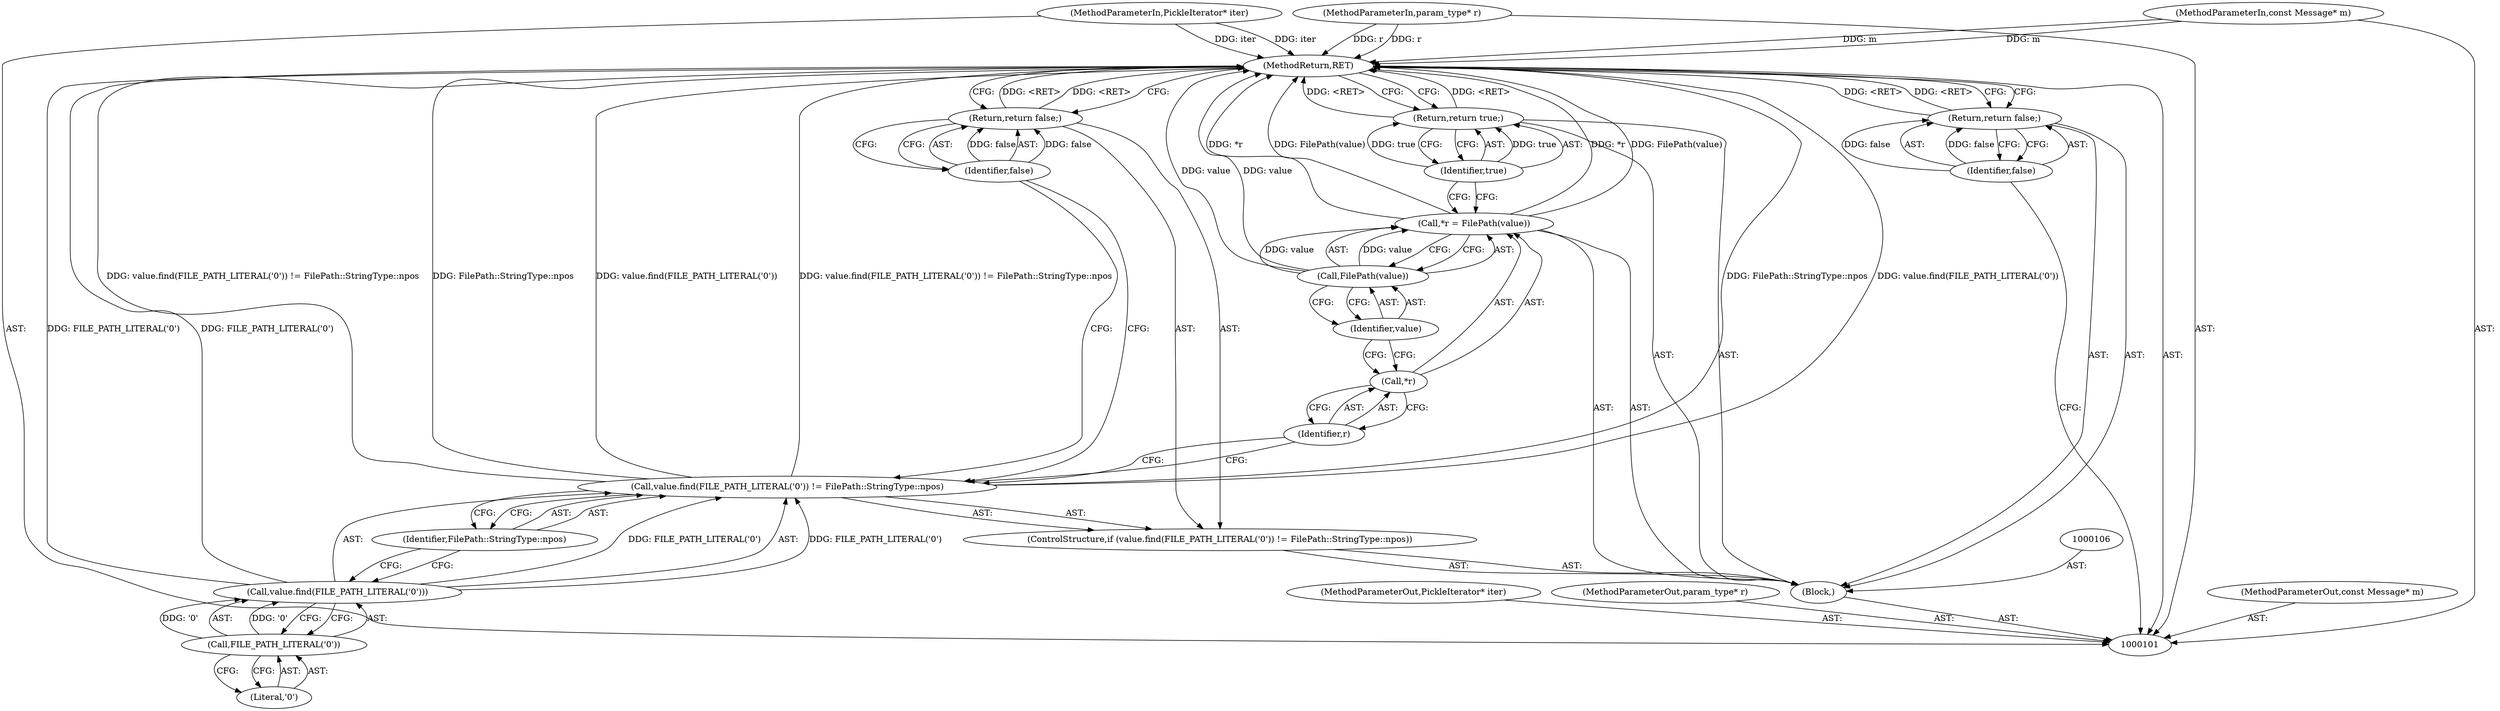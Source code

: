digraph "0_Chrome_10cbaf017570ba6454174c55b844647aa6a9b3b4" {
"1000124" [label="(MethodReturn,RET)"];
"1000102" [label="(MethodParameterIn,const Message* m)"];
"1000160" [label="(MethodParameterOut,const Message* m)"];
"1000121" [label="(Identifier,value)"];
"1000117" [label="(Call,*r = FilePath(value))"];
"1000118" [label="(Call,*r)"];
"1000119" [label="(Identifier,r)"];
"1000120" [label="(Call,FilePath(value))"];
"1000123" [label="(Identifier,true)"];
"1000122" [label="(Return,return true;)"];
"1000103" [label="(MethodParameterIn,PickleIterator* iter)"];
"1000161" [label="(MethodParameterOut,PickleIterator* iter)"];
"1000104" [label="(MethodParameterIn,param_type* r)"];
"1000162" [label="(MethodParameterOut,param_type* r)"];
"1000105" [label="(Block,)"];
"1000108" [label="(Identifier,false)"];
"1000107" [label="(Return,return false;)"];
"1000112" [label="(Call,FILE_PATH_LITERAL('\0'))"];
"1000109" [label="(ControlStructure,if (value.find(FILE_PATH_LITERAL('\0')) != FilePath::StringType::npos))"];
"1000113" [label="(Literal,'\0')"];
"1000114" [label="(Identifier,FilePath::StringType::npos)"];
"1000110" [label="(Call,value.find(FILE_PATH_LITERAL('\0')) != FilePath::StringType::npos)"];
"1000111" [label="(Call,value.find(FILE_PATH_LITERAL('\0')))"];
"1000116" [label="(Identifier,false)"];
"1000115" [label="(Return,return false;)"];
"1000124" -> "1000101"  [label="AST: "];
"1000124" -> "1000107"  [label="CFG: "];
"1000124" -> "1000115"  [label="CFG: "];
"1000124" -> "1000122"  [label="CFG: "];
"1000122" -> "1000124"  [label="DDG: <RET>"];
"1000104" -> "1000124"  [label="DDG: r"];
"1000110" -> "1000124"  [label="DDG: FilePath::StringType::npos"];
"1000110" -> "1000124"  [label="DDG: value.find(FILE_PATH_LITERAL('\0'))"];
"1000110" -> "1000124"  [label="DDG: value.find(FILE_PATH_LITERAL('\0')) != FilePath::StringType::npos"];
"1000103" -> "1000124"  [label="DDG: iter"];
"1000120" -> "1000124"  [label="DDG: value"];
"1000117" -> "1000124"  [label="DDG: *r"];
"1000117" -> "1000124"  [label="DDG: FilePath(value)"];
"1000102" -> "1000124"  [label="DDG: m"];
"1000111" -> "1000124"  [label="DDG: FILE_PATH_LITERAL('\0')"];
"1000115" -> "1000124"  [label="DDG: <RET>"];
"1000107" -> "1000124"  [label="DDG: <RET>"];
"1000102" -> "1000101"  [label="AST: "];
"1000102" -> "1000124"  [label="DDG: m"];
"1000160" -> "1000101"  [label="AST: "];
"1000121" -> "1000120"  [label="AST: "];
"1000121" -> "1000118"  [label="CFG: "];
"1000120" -> "1000121"  [label="CFG: "];
"1000117" -> "1000105"  [label="AST: "];
"1000117" -> "1000120"  [label="CFG: "];
"1000118" -> "1000117"  [label="AST: "];
"1000120" -> "1000117"  [label="AST: "];
"1000123" -> "1000117"  [label="CFG: "];
"1000117" -> "1000124"  [label="DDG: *r"];
"1000117" -> "1000124"  [label="DDG: FilePath(value)"];
"1000120" -> "1000117"  [label="DDG: value"];
"1000118" -> "1000117"  [label="AST: "];
"1000118" -> "1000119"  [label="CFG: "];
"1000119" -> "1000118"  [label="AST: "];
"1000121" -> "1000118"  [label="CFG: "];
"1000119" -> "1000118"  [label="AST: "];
"1000119" -> "1000110"  [label="CFG: "];
"1000118" -> "1000119"  [label="CFG: "];
"1000120" -> "1000117"  [label="AST: "];
"1000120" -> "1000121"  [label="CFG: "];
"1000121" -> "1000120"  [label="AST: "];
"1000117" -> "1000120"  [label="CFG: "];
"1000120" -> "1000124"  [label="DDG: value"];
"1000120" -> "1000117"  [label="DDG: value"];
"1000123" -> "1000122"  [label="AST: "];
"1000123" -> "1000117"  [label="CFG: "];
"1000122" -> "1000123"  [label="CFG: "];
"1000123" -> "1000122"  [label="DDG: true"];
"1000122" -> "1000105"  [label="AST: "];
"1000122" -> "1000123"  [label="CFG: "];
"1000123" -> "1000122"  [label="AST: "];
"1000124" -> "1000122"  [label="CFG: "];
"1000122" -> "1000124"  [label="DDG: <RET>"];
"1000123" -> "1000122"  [label="DDG: true"];
"1000103" -> "1000101"  [label="AST: "];
"1000103" -> "1000124"  [label="DDG: iter"];
"1000161" -> "1000101"  [label="AST: "];
"1000104" -> "1000101"  [label="AST: "];
"1000104" -> "1000124"  [label="DDG: r"];
"1000162" -> "1000101"  [label="AST: "];
"1000105" -> "1000101"  [label="AST: "];
"1000106" -> "1000105"  [label="AST: "];
"1000107" -> "1000105"  [label="AST: "];
"1000109" -> "1000105"  [label="AST: "];
"1000117" -> "1000105"  [label="AST: "];
"1000122" -> "1000105"  [label="AST: "];
"1000108" -> "1000107"  [label="AST: "];
"1000108" -> "1000101"  [label="CFG: "];
"1000107" -> "1000108"  [label="CFG: "];
"1000108" -> "1000107"  [label="DDG: false"];
"1000107" -> "1000105"  [label="AST: "];
"1000107" -> "1000108"  [label="CFG: "];
"1000108" -> "1000107"  [label="AST: "];
"1000124" -> "1000107"  [label="CFG: "];
"1000107" -> "1000124"  [label="DDG: <RET>"];
"1000108" -> "1000107"  [label="DDG: false"];
"1000112" -> "1000111"  [label="AST: "];
"1000112" -> "1000113"  [label="CFG: "];
"1000113" -> "1000112"  [label="AST: "];
"1000111" -> "1000112"  [label="CFG: "];
"1000112" -> "1000111"  [label="DDG: '\0'"];
"1000109" -> "1000105"  [label="AST: "];
"1000110" -> "1000109"  [label="AST: "];
"1000115" -> "1000109"  [label="AST: "];
"1000113" -> "1000112"  [label="AST: "];
"1000112" -> "1000113"  [label="CFG: "];
"1000114" -> "1000110"  [label="AST: "];
"1000114" -> "1000111"  [label="CFG: "];
"1000110" -> "1000114"  [label="CFG: "];
"1000110" -> "1000109"  [label="AST: "];
"1000110" -> "1000114"  [label="CFG: "];
"1000111" -> "1000110"  [label="AST: "];
"1000114" -> "1000110"  [label="AST: "];
"1000116" -> "1000110"  [label="CFG: "];
"1000119" -> "1000110"  [label="CFG: "];
"1000110" -> "1000124"  [label="DDG: FilePath::StringType::npos"];
"1000110" -> "1000124"  [label="DDG: value.find(FILE_PATH_LITERAL('\0'))"];
"1000110" -> "1000124"  [label="DDG: value.find(FILE_PATH_LITERAL('\0')) != FilePath::StringType::npos"];
"1000111" -> "1000110"  [label="DDG: FILE_PATH_LITERAL('\0')"];
"1000111" -> "1000110"  [label="AST: "];
"1000111" -> "1000112"  [label="CFG: "];
"1000112" -> "1000111"  [label="AST: "];
"1000114" -> "1000111"  [label="CFG: "];
"1000111" -> "1000124"  [label="DDG: FILE_PATH_LITERAL('\0')"];
"1000111" -> "1000110"  [label="DDG: FILE_PATH_LITERAL('\0')"];
"1000112" -> "1000111"  [label="DDG: '\0'"];
"1000116" -> "1000115"  [label="AST: "];
"1000116" -> "1000110"  [label="CFG: "];
"1000115" -> "1000116"  [label="CFG: "];
"1000116" -> "1000115"  [label="DDG: false"];
"1000115" -> "1000109"  [label="AST: "];
"1000115" -> "1000116"  [label="CFG: "];
"1000116" -> "1000115"  [label="AST: "];
"1000124" -> "1000115"  [label="CFG: "];
"1000115" -> "1000124"  [label="DDG: <RET>"];
"1000116" -> "1000115"  [label="DDG: false"];
}
